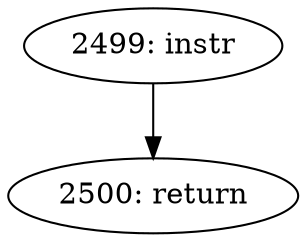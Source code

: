 digraph CFG_tcp_clear_retrans_partial {
2499 [label="2499: instr"]
	2499 -> 2500
2500 [label="2500: return"]
	
}
